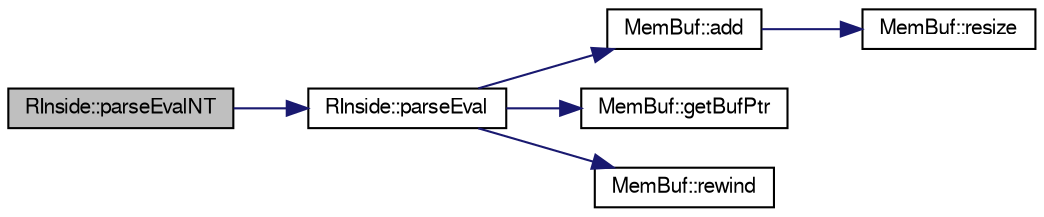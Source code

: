 digraph "RInside::parseEvalNT"
{
 // LATEX_PDF_SIZE
  bgcolor="transparent";
  edge [fontname="FreeSans",fontsize="10",labelfontname="FreeSans",labelfontsize="10"];
  node [fontname="FreeSans",fontsize="10",shape=record];
  rankdir="LR";
  Node1 [label="RInside::parseEvalNT",height=0.2,width=0.4,color="black", fillcolor="grey75", style="filled", fontcolor="black",tooltip=" "];
  Node1 -> Node2 [color="midnightblue",fontsize="10",style="solid"];
  Node2 [label="RInside::parseEval",height=0.2,width=0.4,color="black",URL="$classRInside.html#a4cf10e78fb73bfda699f921c28e6b985",tooltip=" "];
  Node2 -> Node3 [color="midnightblue",fontsize="10",style="solid"];
  Node3 [label="MemBuf::add",height=0.2,width=0.4,color="black",URL="$classMemBuf.html#a98f2f73b1dd34faf3c0180e3db6193d6",tooltip=" "];
  Node3 -> Node4 [color="midnightblue",fontsize="10",style="solid"];
  Node4 [label="MemBuf::resize",height=0.2,width=0.4,color="black",URL="$classMemBuf.html#a4cb3b44d88059c382184ca7d1aa1f235",tooltip=" "];
  Node2 -> Node5 [color="midnightblue",fontsize="10",style="solid"];
  Node5 [label="MemBuf::getBufPtr",height=0.2,width=0.4,color="black",URL="$classMemBuf.html#a0eb511f5c04d2357ab49d77ab4708ec2",tooltip=" "];
  Node2 -> Node6 [color="midnightblue",fontsize="10",style="solid"];
  Node6 [label="MemBuf::rewind",height=0.2,width=0.4,color="black",URL="$classMemBuf.html#acecce3962e522cdcabba571ffd51f940",tooltip=" "];
}
